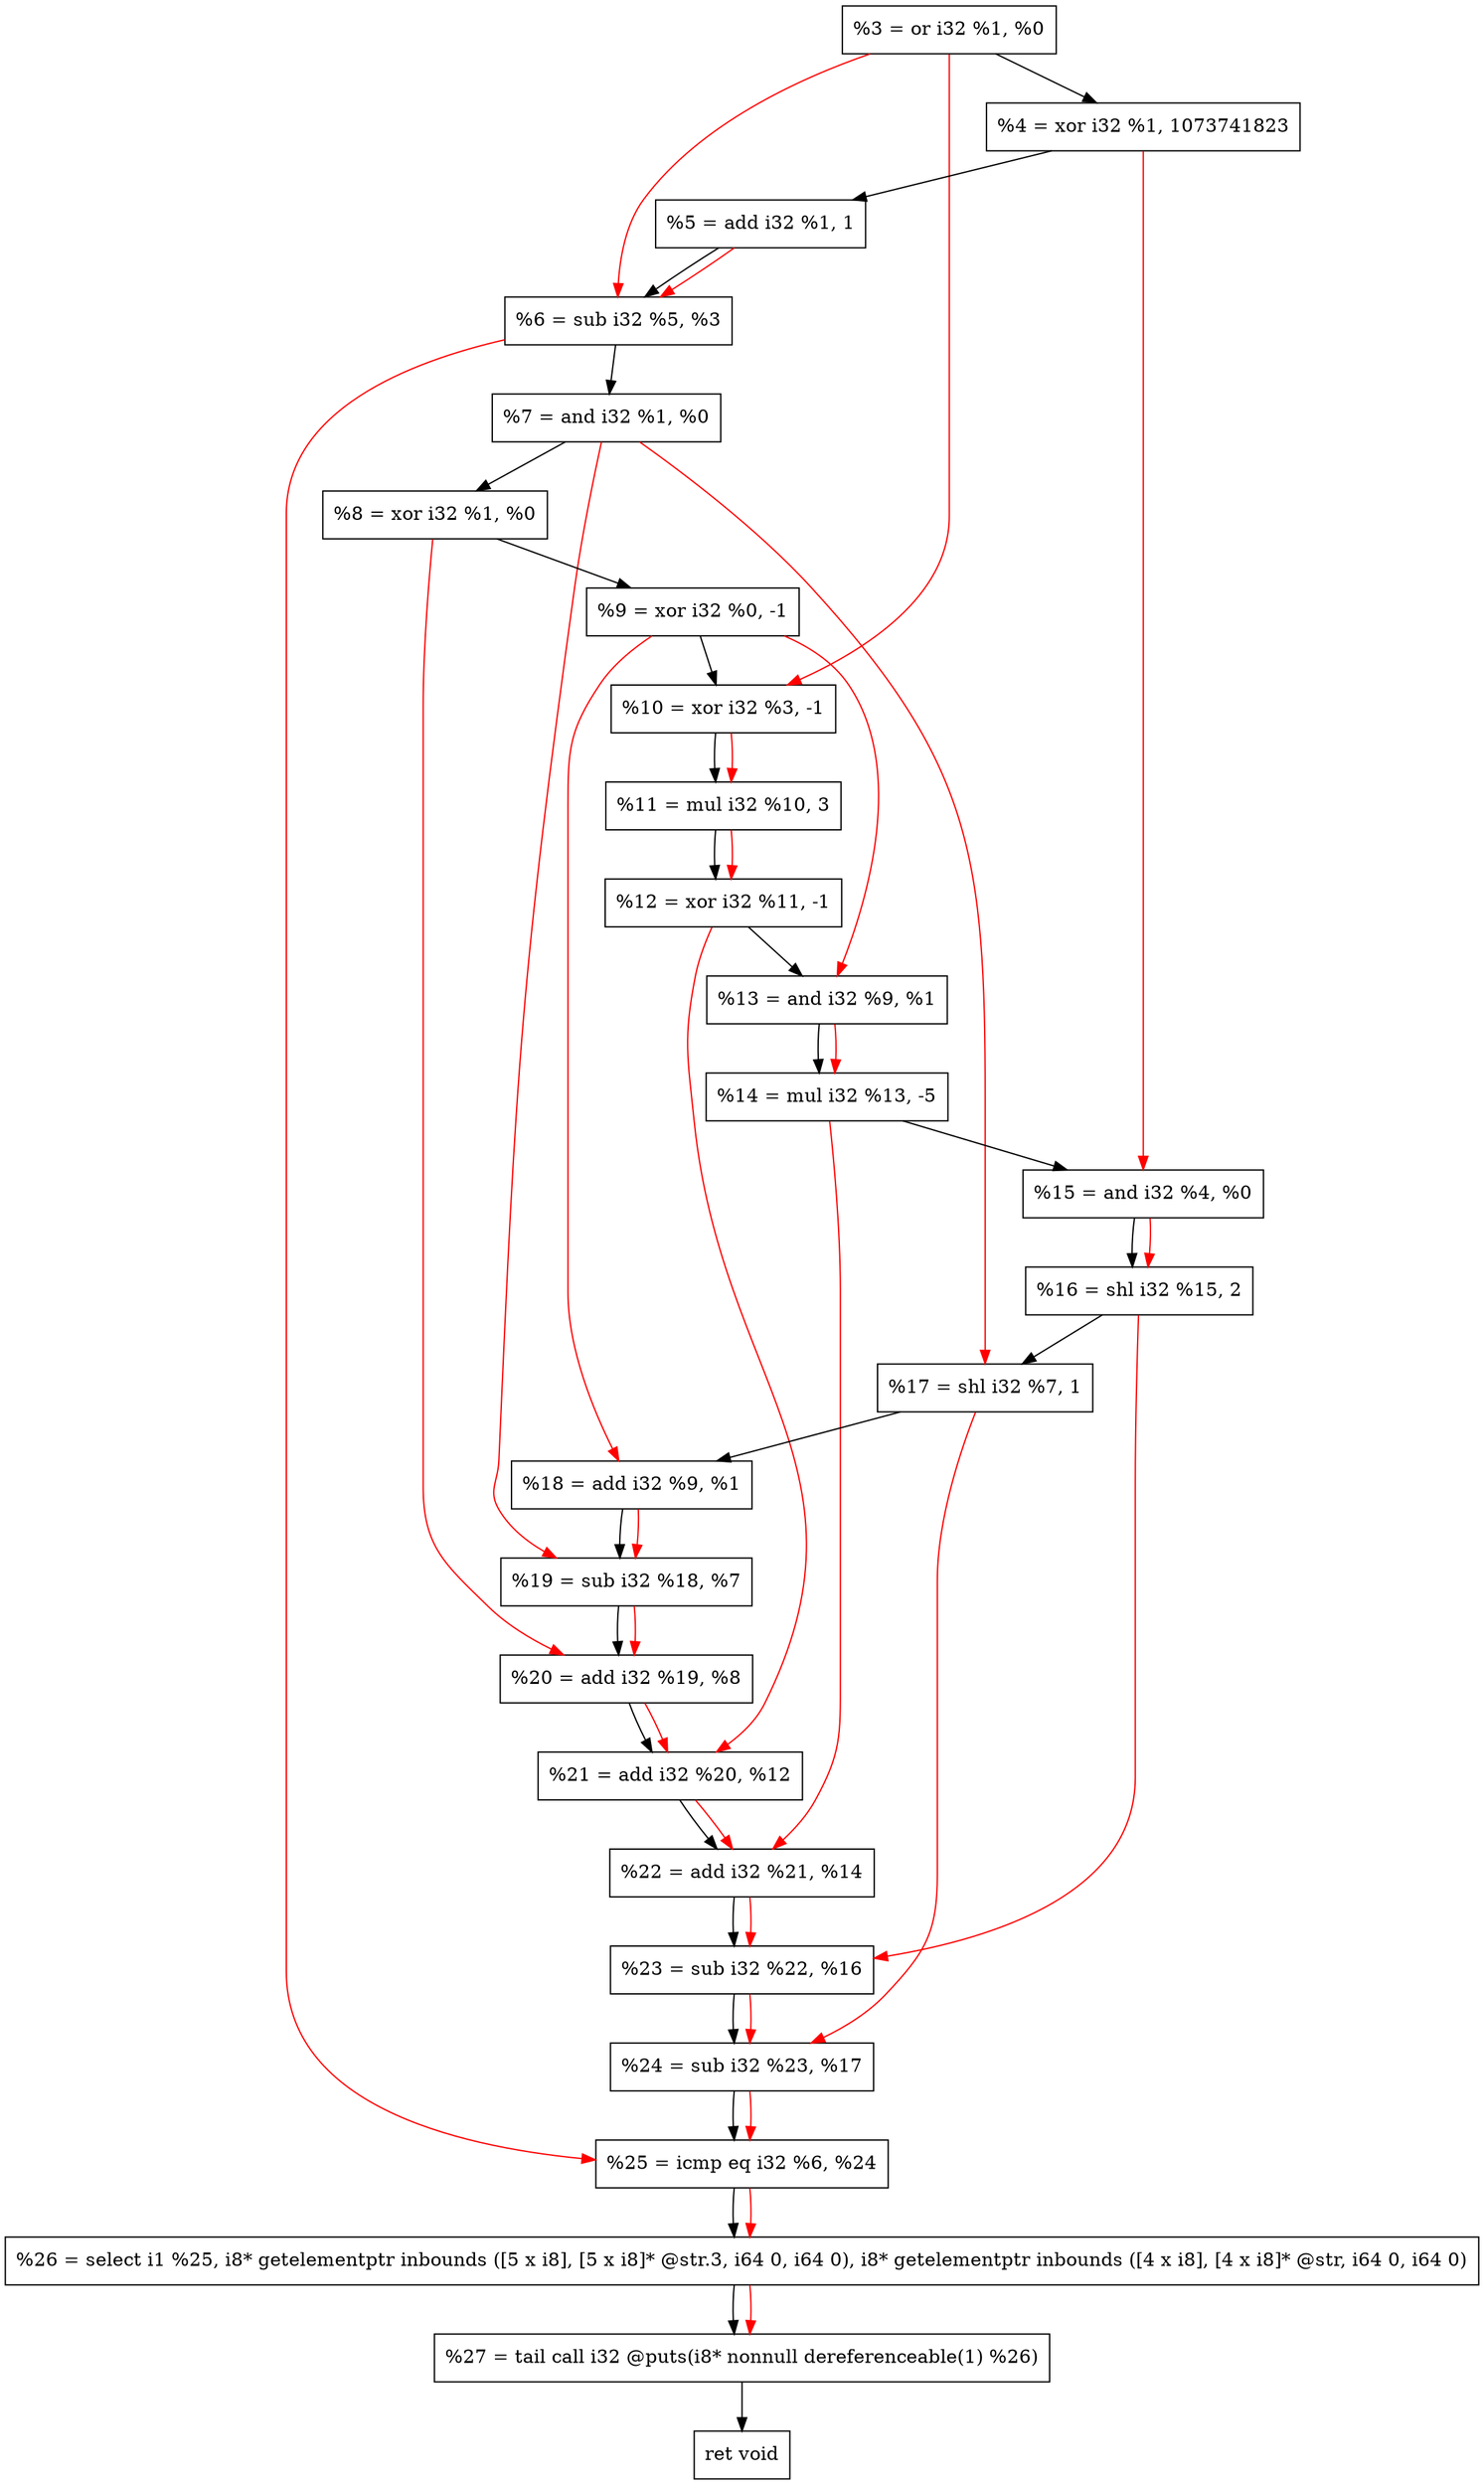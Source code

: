 digraph "DFG for'crackme' function" {
	Node0x2381520[shape=record, label="  %3 = or i32 %1, %0"];
	Node0x2381bd0[shape=record, label="  %4 = xor i32 %1, 1073741823"];
	Node0x2381c90[shape=record, label="  %5 = add i32 %1, 1"];
	Node0x2381d00[shape=record, label="  %6 = sub i32 %5, %3"];
	Node0x2381d70[shape=record, label="  %7 = and i32 %1, %0"];
	Node0x2381de0[shape=record, label="  %8 = xor i32 %1, %0"];
	Node0x2381e80[shape=record, label="  %9 = xor i32 %0, -1"];
	Node0x2381ef0[shape=record, label="  %10 = xor i32 %3, -1"];
	Node0x2381f90[shape=record, label="  %11 = mul i32 %10, 3"];
	Node0x2382000[shape=record, label="  %12 = xor i32 %11, -1"];
	Node0x2382070[shape=record, label="  %13 = and i32 %9, %1"];
	Node0x2382110[shape=record, label="  %14 = mul i32 %13, -5"];
	Node0x2382180[shape=record, label="  %15 = and i32 %4, %0"];
	Node0x2382220[shape=record, label="  %16 = shl i32 %15, 2"];
	Node0x2382290[shape=record, label="  %17 = shl i32 %7, 1"];
	Node0x2382300[shape=record, label="  %18 = add i32 %9, %1"];
	Node0x2382370[shape=record, label="  %19 = sub i32 %18, %7"];
	Node0x23823e0[shape=record, label="  %20 = add i32 %19, %8"];
	Node0x2382450[shape=record, label="  %21 = add i32 %20, %12"];
	Node0x23824c0[shape=record, label="  %22 = add i32 %21, %14"];
	Node0x2382530[shape=record, label="  %23 = sub i32 %22, %16"];
	Node0x23825a0[shape=record, label="  %24 = sub i32 %23, %17"];
	Node0x2382610[shape=record, label="  %25 = icmp eq i32 %6, %24"];
	Node0x2322268[shape=record, label="  %26 = select i1 %25, i8* getelementptr inbounds ([5 x i8], [5 x i8]* @str.3, i64 0, i64 0), i8* getelementptr inbounds ([4 x i8], [4 x i8]* @str, i64 0, i64 0)"];
	Node0x2382ab0[shape=record, label="  %27 = tail call i32 @puts(i8* nonnull dereferenceable(1) %26)"];
	Node0x2382b00[shape=record, label="  ret void"];
	Node0x2381520 -> Node0x2381bd0;
	Node0x2381bd0 -> Node0x2381c90;
	Node0x2381c90 -> Node0x2381d00;
	Node0x2381d00 -> Node0x2381d70;
	Node0x2381d70 -> Node0x2381de0;
	Node0x2381de0 -> Node0x2381e80;
	Node0x2381e80 -> Node0x2381ef0;
	Node0x2381ef0 -> Node0x2381f90;
	Node0x2381f90 -> Node0x2382000;
	Node0x2382000 -> Node0x2382070;
	Node0x2382070 -> Node0x2382110;
	Node0x2382110 -> Node0x2382180;
	Node0x2382180 -> Node0x2382220;
	Node0x2382220 -> Node0x2382290;
	Node0x2382290 -> Node0x2382300;
	Node0x2382300 -> Node0x2382370;
	Node0x2382370 -> Node0x23823e0;
	Node0x23823e0 -> Node0x2382450;
	Node0x2382450 -> Node0x23824c0;
	Node0x23824c0 -> Node0x2382530;
	Node0x2382530 -> Node0x23825a0;
	Node0x23825a0 -> Node0x2382610;
	Node0x2382610 -> Node0x2322268;
	Node0x2322268 -> Node0x2382ab0;
	Node0x2382ab0 -> Node0x2382b00;
edge [color=red]
	Node0x2381c90 -> Node0x2381d00;
	Node0x2381520 -> Node0x2381d00;
	Node0x2381520 -> Node0x2381ef0;
	Node0x2381ef0 -> Node0x2381f90;
	Node0x2381f90 -> Node0x2382000;
	Node0x2381e80 -> Node0x2382070;
	Node0x2382070 -> Node0x2382110;
	Node0x2381bd0 -> Node0x2382180;
	Node0x2382180 -> Node0x2382220;
	Node0x2381d70 -> Node0x2382290;
	Node0x2381e80 -> Node0x2382300;
	Node0x2382300 -> Node0x2382370;
	Node0x2381d70 -> Node0x2382370;
	Node0x2382370 -> Node0x23823e0;
	Node0x2381de0 -> Node0x23823e0;
	Node0x23823e0 -> Node0x2382450;
	Node0x2382000 -> Node0x2382450;
	Node0x2382450 -> Node0x23824c0;
	Node0x2382110 -> Node0x23824c0;
	Node0x23824c0 -> Node0x2382530;
	Node0x2382220 -> Node0x2382530;
	Node0x2382530 -> Node0x23825a0;
	Node0x2382290 -> Node0x23825a0;
	Node0x2381d00 -> Node0x2382610;
	Node0x23825a0 -> Node0x2382610;
	Node0x2382610 -> Node0x2322268;
	Node0x2322268 -> Node0x2382ab0;
}
